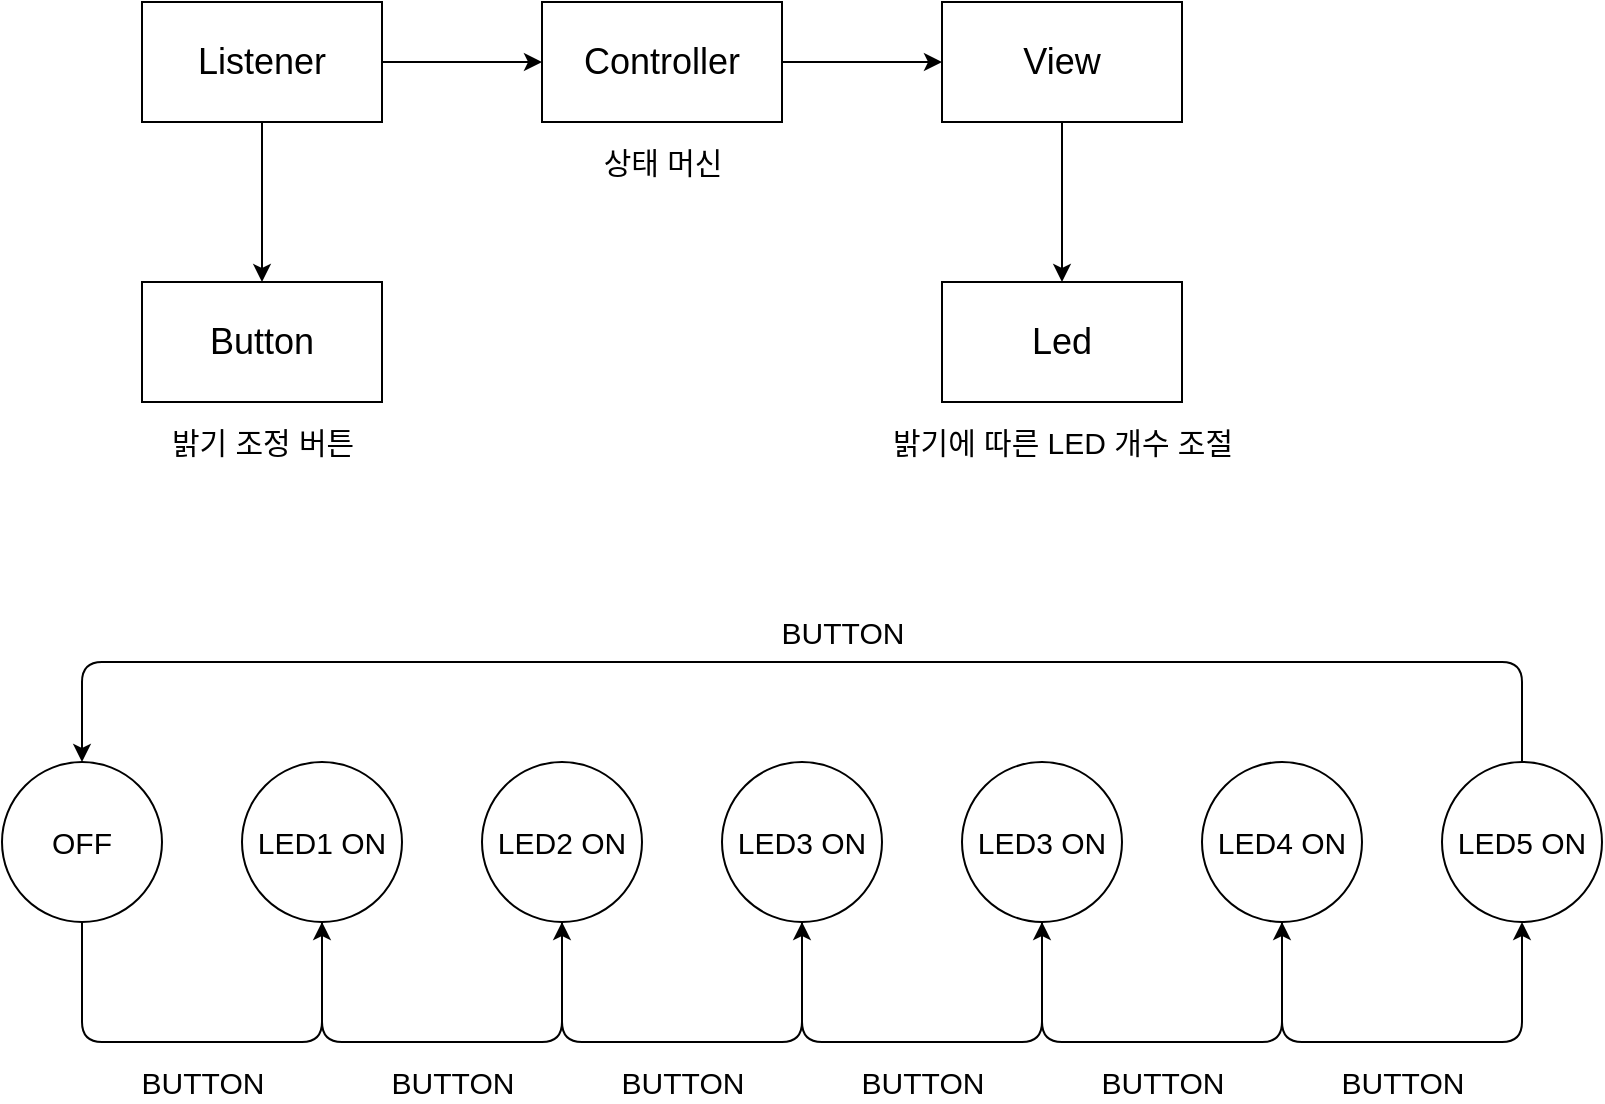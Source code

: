 <mxfile>
    <diagram id="rwZVFnb9-4XuviEcM_qo" name="페이지-1">
        <mxGraphModel dx="734" dy="334" grid="1" gridSize="10" guides="1" tooltips="1" connect="1" arrows="1" fold="1" page="1" pageScale="1" pageWidth="827" pageHeight="1169" math="0" shadow="0">
            <root>
                <mxCell id="0"/>
                <mxCell id="1" parent="0"/>
                <mxCell id="2" value="Button" style="whiteSpace=wrap;html=1;fontSize=18;" parent="1" vertex="1">
                    <mxGeometry x="110" y="400" width="120" height="60" as="geometry"/>
                </mxCell>
                <mxCell id="6" value="" style="edgeStyle=none;html=1;fontSize=18;" parent="1" source="4" target="2" edge="1">
                    <mxGeometry relative="1" as="geometry"/>
                </mxCell>
                <mxCell id="8" value="" style="edgeStyle=none;html=1;fontSize=18;" parent="1" source="4" target="7" edge="1">
                    <mxGeometry relative="1" as="geometry"/>
                </mxCell>
                <mxCell id="4" value="Listener" style="whiteSpace=wrap;html=1;fontSize=18;" parent="1" vertex="1">
                    <mxGeometry x="110" y="260" width="120" height="60" as="geometry"/>
                </mxCell>
                <mxCell id="15" value="" style="edgeStyle=none;html=1;" parent="1" source="7" target="9" edge="1">
                    <mxGeometry relative="1" as="geometry"/>
                </mxCell>
                <mxCell id="7" value="Controller" style="whiteSpace=wrap;html=1;fontSize=18;" parent="1" vertex="1">
                    <mxGeometry x="310" y="260" width="120" height="60" as="geometry"/>
                </mxCell>
                <mxCell id="12" value="" style="edgeStyle=none;html=1;fontSize=18;" parent="1" source="9" target="11" edge="1">
                    <mxGeometry relative="1" as="geometry"/>
                </mxCell>
                <mxCell id="9" value="View" style="whiteSpace=wrap;html=1;fontSize=18;" parent="1" vertex="1">
                    <mxGeometry x="510" y="260" width="120" height="60" as="geometry"/>
                </mxCell>
                <mxCell id="11" value="Led" style="whiteSpace=wrap;html=1;fontSize=18;" parent="1" vertex="1">
                    <mxGeometry x="510" y="400" width="120" height="60" as="geometry"/>
                </mxCell>
                <mxCell id="16" value="&lt;font style=&quot;font-size: 15px&quot;&gt;밝기 조정 버튼&lt;/font&gt;" style="text;html=1;resizable=0;autosize=1;align=center;verticalAlign=middle;points=[];fillColor=none;strokeColor=none;rounded=0;" parent="1" vertex="1">
                    <mxGeometry x="115" y="470" width="110" height="20" as="geometry"/>
                </mxCell>
                <mxCell id="17" value="&lt;font style=&quot;font-size: 15px&quot;&gt;밝기에 따른 LED 개수 조절&lt;/font&gt;" style="text;html=1;resizable=0;autosize=1;align=center;verticalAlign=middle;points=[];fillColor=none;strokeColor=none;rounded=0;" parent="1" vertex="1">
                    <mxGeometry x="470" y="470" width="200" height="20" as="geometry"/>
                </mxCell>
                <mxCell id="18" value="&lt;font style=&quot;font-size: 15px&quot;&gt;상태 머신&lt;/font&gt;" style="text;html=1;resizable=0;autosize=1;align=center;verticalAlign=middle;points=[];fillColor=none;strokeColor=none;rounded=0;" parent="1" vertex="1">
                    <mxGeometry x="330" y="330" width="80" height="20" as="geometry"/>
                </mxCell>
                <mxCell id="26" value="" style="edgeStyle=none;html=1;fontSize=15;entryX=0.5;entryY=1;entryDx=0;entryDy=0;" parent="1" source="19" target="20" edge="1">
                    <mxGeometry relative="1" as="geometry">
                        <mxPoint x="80" y="780" as="targetPoint"/>
                        <Array as="points">
                            <mxPoint x="80" y="780"/>
                            <mxPoint x="200" y="780"/>
                        </Array>
                    </mxGeometry>
                </mxCell>
                <mxCell id="19" value="OFF" style="ellipse;whiteSpace=wrap;html=1;fontSize=15;" parent="1" vertex="1">
                    <mxGeometry x="40" y="640" width="80" height="80" as="geometry"/>
                </mxCell>
                <mxCell id="20" value="LED1 ON" style="ellipse;whiteSpace=wrap;html=1;fontSize=15;" parent="1" vertex="1">
                    <mxGeometry x="160" y="640" width="80" height="80" as="geometry"/>
                </mxCell>
                <mxCell id="21" value="&lt;span&gt;LED2 ON&lt;/span&gt;" style="ellipse;whiteSpace=wrap;html=1;fontSize=15;" parent="1" vertex="1">
                    <mxGeometry x="280" y="640" width="80" height="80" as="geometry"/>
                </mxCell>
                <mxCell id="22" value="&lt;span&gt;LED3 ON&lt;/span&gt;" style="ellipse;whiteSpace=wrap;html=1;fontSize=15;" parent="1" vertex="1">
                    <mxGeometry x="400" y="640" width="80" height="80" as="geometry"/>
                </mxCell>
                <mxCell id="23" value="&lt;span&gt;LED3 ON&lt;/span&gt;" style="ellipse;whiteSpace=wrap;html=1;fontSize=15;" parent="1" vertex="1">
                    <mxGeometry x="520" y="640" width="80" height="80" as="geometry"/>
                </mxCell>
                <mxCell id="24" value="&lt;span&gt;LED4 ON&lt;/span&gt;" style="ellipse;whiteSpace=wrap;html=1;fontSize=15;" parent="1" vertex="1">
                    <mxGeometry x="640" y="640" width="80" height="80" as="geometry"/>
                </mxCell>
                <mxCell id="29" value="" style="edgeStyle=none;html=1;fontSize=15;entryX=0.5;entryY=1;entryDx=0;entryDy=0;" parent="1" edge="1">
                    <mxGeometry relative="1" as="geometry">
                        <mxPoint x="200" y="720" as="sourcePoint"/>
                        <mxPoint x="320" y="720" as="targetPoint"/>
                        <Array as="points">
                            <mxPoint x="200" y="780"/>
                            <mxPoint x="320" y="780"/>
                        </Array>
                    </mxGeometry>
                </mxCell>
                <mxCell id="30" value="" style="edgeStyle=none;html=1;fontSize=15;entryX=0.5;entryY=1;entryDx=0;entryDy=0;" parent="1" edge="1">
                    <mxGeometry relative="1" as="geometry">
                        <mxPoint x="320" y="720" as="sourcePoint"/>
                        <mxPoint x="440" y="720" as="targetPoint"/>
                        <Array as="points">
                            <mxPoint x="320" y="780"/>
                            <mxPoint x="440" y="780"/>
                        </Array>
                    </mxGeometry>
                </mxCell>
                <mxCell id="31" value="" style="edgeStyle=none;html=1;fontSize=15;entryX=0.5;entryY=1;entryDx=0;entryDy=0;" parent="1" edge="1">
                    <mxGeometry relative="1" as="geometry">
                        <mxPoint x="440" y="720" as="sourcePoint"/>
                        <mxPoint x="560" y="720" as="targetPoint"/>
                        <Array as="points">
                            <mxPoint x="440" y="780"/>
                            <mxPoint x="560" y="780"/>
                        </Array>
                    </mxGeometry>
                </mxCell>
                <mxCell id="32" value="" style="edgeStyle=none;html=1;fontSize=15;entryX=0.5;entryY=1;entryDx=0;entryDy=0;" parent="1" edge="1">
                    <mxGeometry relative="1" as="geometry">
                        <mxPoint x="560" y="720" as="sourcePoint"/>
                        <mxPoint x="680" y="720" as="targetPoint"/>
                        <Array as="points">
                            <mxPoint x="560" y="780"/>
                            <mxPoint x="680" y="780"/>
                        </Array>
                    </mxGeometry>
                </mxCell>
                <mxCell id="33" value="" style="edgeStyle=none;html=1;fontSize=15;entryX=0.5;entryY=0;entryDx=0;entryDy=0;exitX=0.5;exitY=0;exitDx=0;exitDy=0;" parent="1" source="40" target="19" edge="1">
                    <mxGeometry relative="1" as="geometry">
                        <mxPoint x="130" y="770" as="sourcePoint"/>
                        <mxPoint x="250" y="770" as="targetPoint"/>
                        <Array as="points">
                            <mxPoint x="800" y="590"/>
                            <mxPoint x="680" y="590"/>
                            <mxPoint x="330" y="590"/>
                            <mxPoint x="80" y="590"/>
                        </Array>
                    </mxGeometry>
                </mxCell>
                <mxCell id="34" value="&lt;span style=&quot;font-size: 15px&quot;&gt;BUTTON&lt;/span&gt;" style="text;html=1;resizable=0;autosize=1;align=center;verticalAlign=middle;points=[];fillColor=none;strokeColor=none;rounded=0;" parent="1" vertex="1">
                    <mxGeometry x="100" y="790" width="80" height="20" as="geometry"/>
                </mxCell>
                <mxCell id="35" value="&lt;span style=&quot;font-size: 15px&quot;&gt;BUTTON&lt;/span&gt;" style="text;html=1;resizable=0;autosize=1;align=center;verticalAlign=middle;points=[];fillColor=none;strokeColor=none;rounded=0;" parent="1" vertex="1">
                    <mxGeometry x="225" y="790" width="80" height="20" as="geometry"/>
                </mxCell>
                <mxCell id="36" value="&lt;span style=&quot;font-size: 15px&quot;&gt;BUTTON&lt;/span&gt;" style="text;html=1;resizable=0;autosize=1;align=center;verticalAlign=middle;points=[];fillColor=none;strokeColor=none;rounded=0;" parent="1" vertex="1">
                    <mxGeometry x="340" y="790" width="80" height="20" as="geometry"/>
                </mxCell>
                <mxCell id="37" value="&lt;span style=&quot;font-size: 15px&quot;&gt;BUTTON&lt;/span&gt;" style="text;html=1;resizable=0;autosize=1;align=center;verticalAlign=middle;points=[];fillColor=none;strokeColor=none;rounded=0;" parent="1" vertex="1">
                    <mxGeometry x="460" y="790" width="80" height="20" as="geometry"/>
                </mxCell>
                <mxCell id="38" value="&lt;span style=&quot;font-size: 15px&quot;&gt;BUTTON&lt;/span&gt;" style="text;html=1;resizable=0;autosize=1;align=center;verticalAlign=middle;points=[];fillColor=none;strokeColor=none;rounded=0;" parent="1" vertex="1">
                    <mxGeometry x="580" y="790" width="80" height="20" as="geometry"/>
                </mxCell>
                <mxCell id="39" value="&lt;span style=&quot;font-size: 15px&quot;&gt;BUTTON&lt;/span&gt;" style="text;html=1;resizable=0;autosize=1;align=center;verticalAlign=middle;points=[];fillColor=none;strokeColor=none;rounded=0;" parent="1" vertex="1">
                    <mxGeometry x="420" y="565" width="80" height="20" as="geometry"/>
                </mxCell>
                <mxCell id="40" value="&lt;span&gt;LED5 ON&lt;/span&gt;" style="ellipse;whiteSpace=wrap;html=1;fontSize=15;" parent="1" vertex="1">
                    <mxGeometry x="760" y="640" width="80" height="80" as="geometry"/>
                </mxCell>
                <mxCell id="41" value="" style="edgeStyle=none;html=1;fontSize=15;entryX=0.5;entryY=1;entryDx=0;entryDy=0;" parent="1" edge="1">
                    <mxGeometry relative="1" as="geometry">
                        <mxPoint x="680" y="720" as="sourcePoint"/>
                        <mxPoint x="800" y="720" as="targetPoint"/>
                        <Array as="points">
                            <mxPoint x="680" y="780"/>
                            <mxPoint x="800" y="780"/>
                        </Array>
                    </mxGeometry>
                </mxCell>
                <mxCell id="42" value="&lt;span style=&quot;font-size: 15px&quot;&gt;BUTTON&lt;/span&gt;" style="text;html=1;resizable=0;autosize=1;align=center;verticalAlign=middle;points=[];fillColor=none;strokeColor=none;rounded=0;" parent="1" vertex="1">
                    <mxGeometry x="700" y="790" width="80" height="20" as="geometry"/>
                </mxCell>
            </root>
        </mxGraphModel>
    </diagram>
    <diagram id="JMYObuIH1QSER_L9iBrt" name="페이지-2">
        <mxGraphModel dx="516" dy="525" grid="1" gridSize="10" guides="1" tooltips="1" connect="1" arrows="1" fold="1" page="1" pageScale="1" pageWidth="827" pageHeight="1169" math="0" shadow="0">
            <root>
                <mxCell id="Q607Y2rKxZQUFugG3BdK-0"/>
                <mxCell id="Q607Y2rKxZQUFugG3BdK-1" parent="Q607Y2rKxZQUFugG3BdK-0"/>
                <mxCell id="XUThxh31XiLSm-2z7mRA-0" value="Button" style="whiteSpace=wrap;html=1;fontSize=18;" vertex="1" parent="Q607Y2rKxZQUFugG3BdK-1">
                    <mxGeometry x="150" y="220" width="120" height="60" as="geometry"/>
                </mxCell>
                <mxCell id="XUThxh31XiLSm-2z7mRA-1" value="" style="edgeStyle=none;html=1;fontSize=18;" edge="1" parent="Q607Y2rKxZQUFugG3BdK-1" source="XUThxh31XiLSm-2z7mRA-2" target="XUThxh31XiLSm-2z7mRA-0">
                    <mxGeometry relative="1" as="geometry"/>
                </mxCell>
                <mxCell id="Xn4zP_rzqBb-KwKWEkbt-1" style="edgeStyle=orthogonalEdgeStyle;rounded=0;html=1;exitX=1;exitY=0.5;exitDx=0;exitDy=0;fontSize=18;" edge="1" parent="Q607Y2rKxZQUFugG3BdK-1" source="XUThxh31XiLSm-2z7mRA-2" target="Xn4zP_rzqBb-KwKWEkbt-0">
                    <mxGeometry relative="1" as="geometry"/>
                </mxCell>
                <mxCell id="XUThxh31XiLSm-2z7mRA-2" value="Listener" style="whiteSpace=wrap;html=1;fontSize=18;" vertex="1" parent="Q607Y2rKxZQUFugG3BdK-1">
                    <mxGeometry x="150" y="80" width="120" height="60" as="geometry"/>
                </mxCell>
                <mxCell id="XUThxh31XiLSm-2z7mRA-3" value="LED" style="whiteSpace=wrap;html=1;fontSize=18;" vertex="1" parent="Q607Y2rKxZQUFugG3BdK-1">
                    <mxGeometry x="540" y="220" width="120" height="60" as="geometry"/>
                </mxCell>
                <mxCell id="XUThxh31XiLSm-2z7mRA-6" value="이벤트 감시 기능" style="text;html=1;align=center;verticalAlign=middle;resizable=0;points=[];autosize=1;strokeColor=none;fillColor=none;fontSize=18;" vertex="1" parent="Q607Y2rKxZQUFugG3BdK-1">
                    <mxGeometry x="130" y="50" width="150" height="30" as="geometry"/>
                </mxCell>
                <mxCell id="z8fZrk0xQkMEeZACTWGU-1" style="edgeStyle=orthogonalEdgeStyle;rounded=0;html=1;exitX=1;exitY=0.5;exitDx=0;exitDy=0;entryX=0;entryY=0.5;entryDx=0;entryDy=0;fontSize=18;" edge="1" parent="Q607Y2rKxZQUFugG3BdK-1" source="Xn4zP_rzqBb-KwKWEkbt-0" target="z8fZrk0xQkMEeZACTWGU-0">
                    <mxGeometry relative="1" as="geometry"/>
                </mxCell>
                <mxCell id="Xn4zP_rzqBb-KwKWEkbt-0" value="controller" style="whiteSpace=wrap;html=1;fontSize=18;" vertex="1" parent="Q607Y2rKxZQUFugG3BdK-1">
                    <mxGeometry x="350" y="80" width="120" height="60" as="geometry"/>
                </mxCell>
                <mxCell id="z8fZrk0xQkMEeZACTWGU-2" style="edgeStyle=orthogonalEdgeStyle;rounded=0;html=1;exitX=0.5;exitY=1;exitDx=0;exitDy=0;fontSize=18;" edge="1" parent="Q607Y2rKxZQUFugG3BdK-1" source="z8fZrk0xQkMEeZACTWGU-0" target="XUThxh31XiLSm-2z7mRA-3">
                    <mxGeometry relative="1" as="geometry"/>
                </mxCell>
                <mxCell id="z8fZrk0xQkMEeZACTWGU-0" value="View" style="whiteSpace=wrap;html=1;fontSize=18;" vertex="1" parent="Q607Y2rKxZQUFugG3BdK-1">
                    <mxGeometry x="540" y="80" width="120" height="60" as="geometry"/>
                </mxCell>
            </root>
        </mxGraphModel>
    </diagram>
</mxfile>